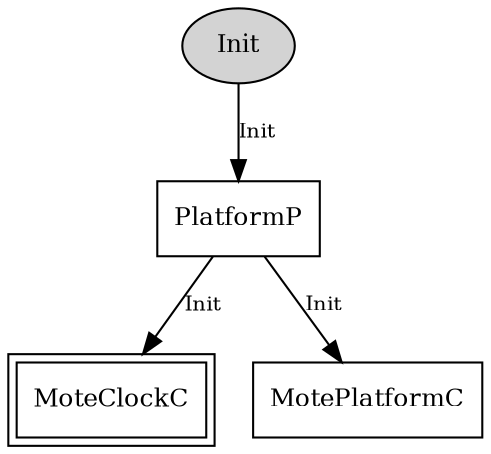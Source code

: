 digraph "tos.platforms.telosa.PlatformC" {
  n0x7f2d66fac020 [shape=ellipse, style=filled, label="Init", fontsize=12];
  "PlatformP" [fontsize=12, shape=box, URL="../chtml/tos.platforms.telosa.PlatformP.html"];
  "PlatformP" [fontsize=12, shape=box, URL="../chtml/tos.platforms.telosa.PlatformP.html"];
  "MoteClockC" [fontsize=12, shape=box,peripheries=2, URL="../chtml/tos.platforms.telosb.MoteClockC.html"];
  "PlatformP" [fontsize=12, shape=box, URL="../chtml/tos.platforms.telosa.PlatformP.html"];
  "MotePlatformC" [fontsize=12, shape=box, URL="../chtml/tos.platforms.telosb.MotePlatformC.html"];
  "n0x7f2d66fac020" -> "PlatformP" [label="Init", URL="../ihtml/tos.interfaces.Init.html", fontsize=10];
  "PlatformP" -> "MoteClockC" [label="Init", URL="../ihtml/tos.interfaces.Init.html", fontsize=10];
  "PlatformP" -> "MotePlatformC" [label="Init", URL="../ihtml/tos.interfaces.Init.html", fontsize=10];
}
